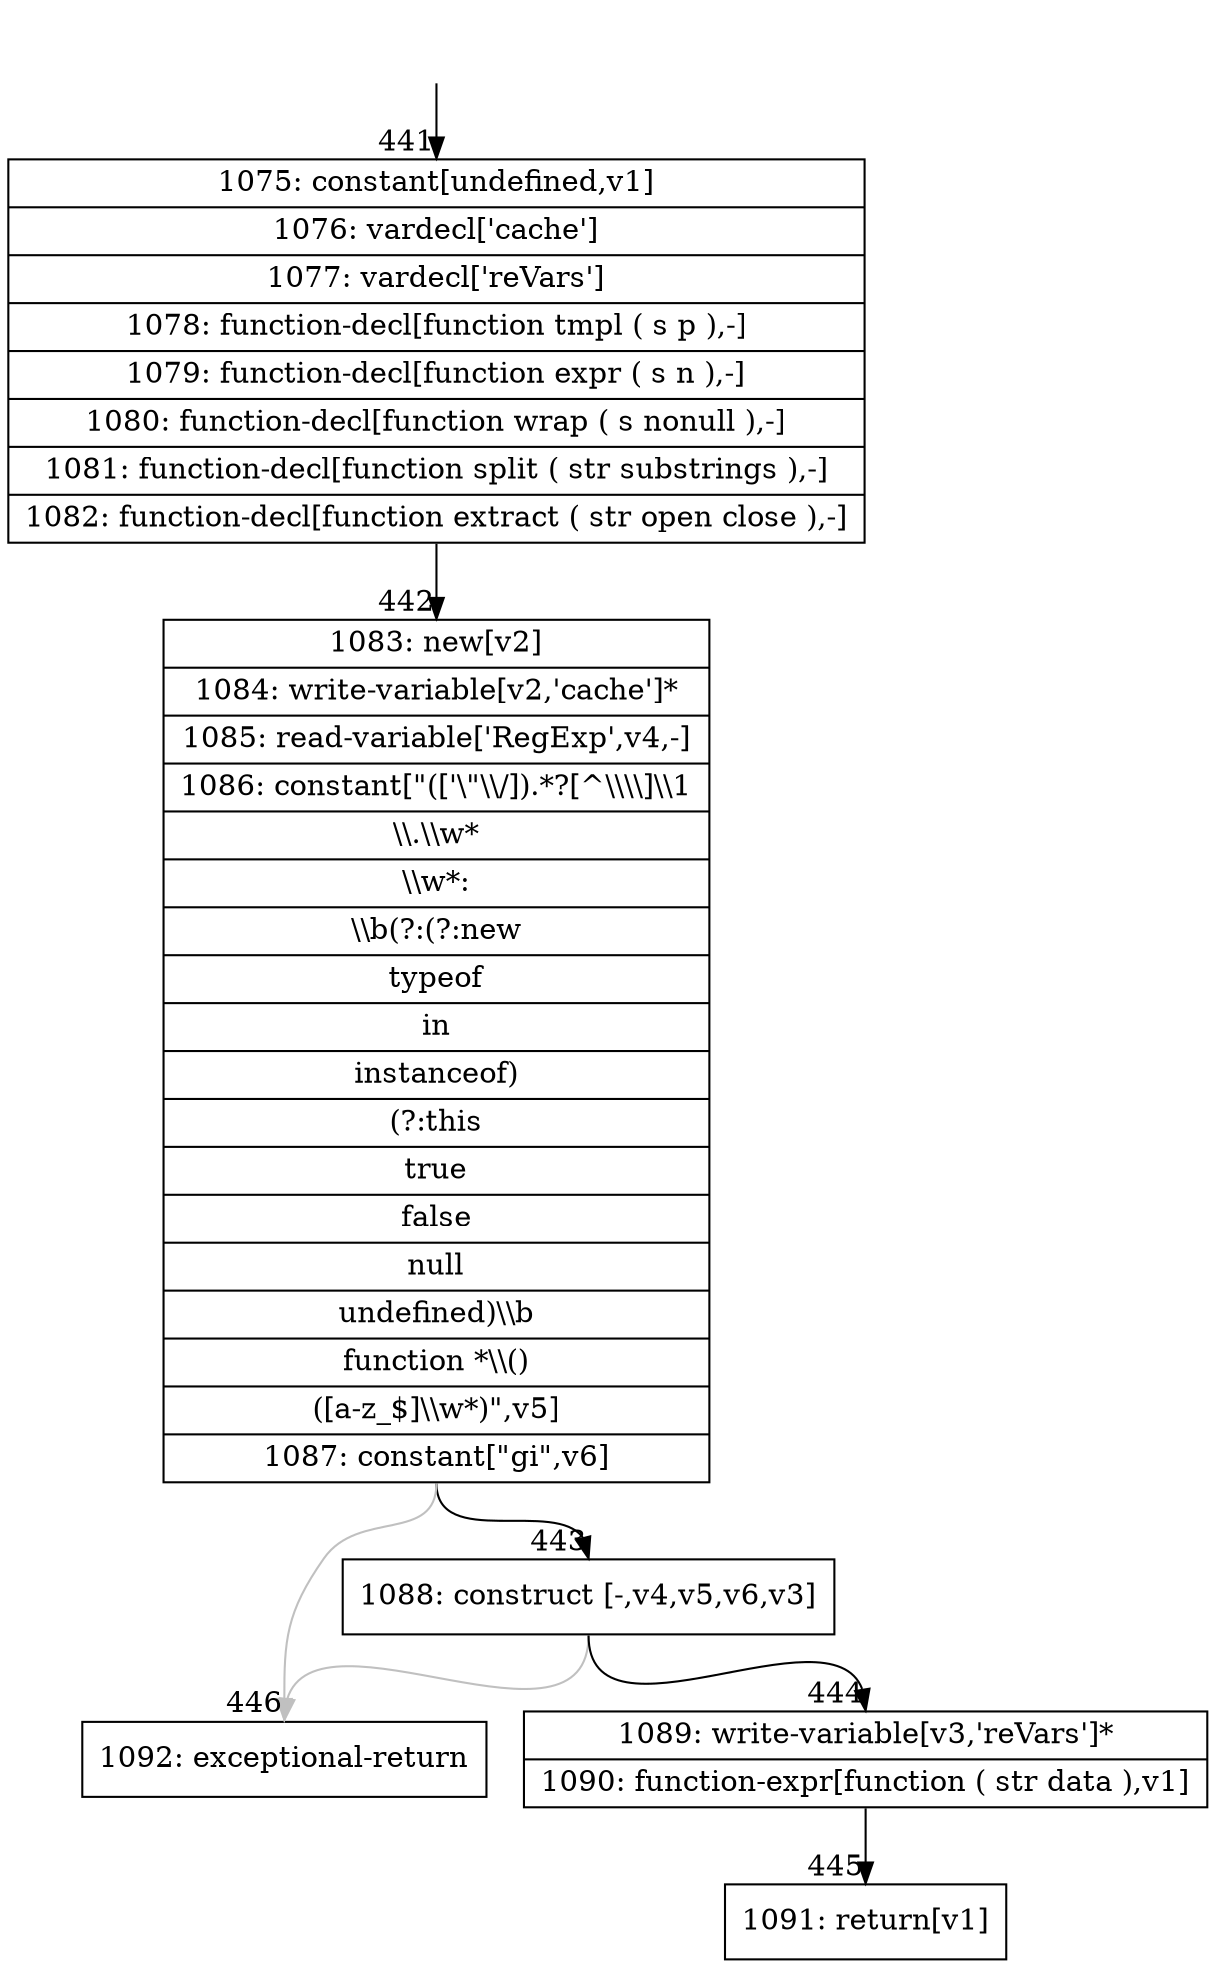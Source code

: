 digraph {
rankdir="TD"
BB_entry28[shape=none,label=""];
BB_entry28 -> BB441 [tailport=s, headport=n, headlabel="    441"]
BB441 [shape=record label="{1075: constant[undefined,v1]|1076: vardecl['cache']|1077: vardecl['reVars']|1078: function-decl[function tmpl ( s p ),-]|1079: function-decl[function expr ( s n ),-]|1080: function-decl[function wrap ( s nonull ),-]|1081: function-decl[function split ( str substrings ),-]|1082: function-decl[function extract ( str open close ),-]}" ] 
BB441 -> BB442 [tailport=s, headport=n, headlabel="      442"]
BB442 [shape=record label="{1083: new[v2]|1084: write-variable[v2,'cache']*|1085: read-variable['RegExp',v4,-]|1086: constant[\"(['\\\"\\\\/]).*?[^\\\\\\\\]\\\\1|\\\\.\\\\w*|\\\\w*:|\\\\b(?:(?:new|typeof|in|instanceof) |(?:this|true|false|null|undefined)\\\\b|function *\\\\()|([a-z_$]\\\\w*)\",v5]|1087: constant[\"gi\",v6]}" ] 
BB442 -> BB443 [tailport=s, headport=n, headlabel="      443"]
BB442 -> BB446 [tailport=s, headport=n, color=gray, headlabel="      446"]
BB443 [shape=record label="{1088: construct [-,v4,v5,v6,v3]}" ] 
BB443 -> BB444 [tailport=s, headport=n, headlabel="      444"]
BB443 -> BB446 [tailport=s, headport=n, color=gray]
BB444 [shape=record label="{1089: write-variable[v3,'reVars']*|1090: function-expr[function ( str data ),v1]}" ] 
BB444 -> BB445 [tailport=s, headport=n, headlabel="      445"]
BB445 [shape=record label="{1091: return[v1]}" ] 
BB446 [shape=record label="{1092: exceptional-return}" ] 
//#$~ 414
}
